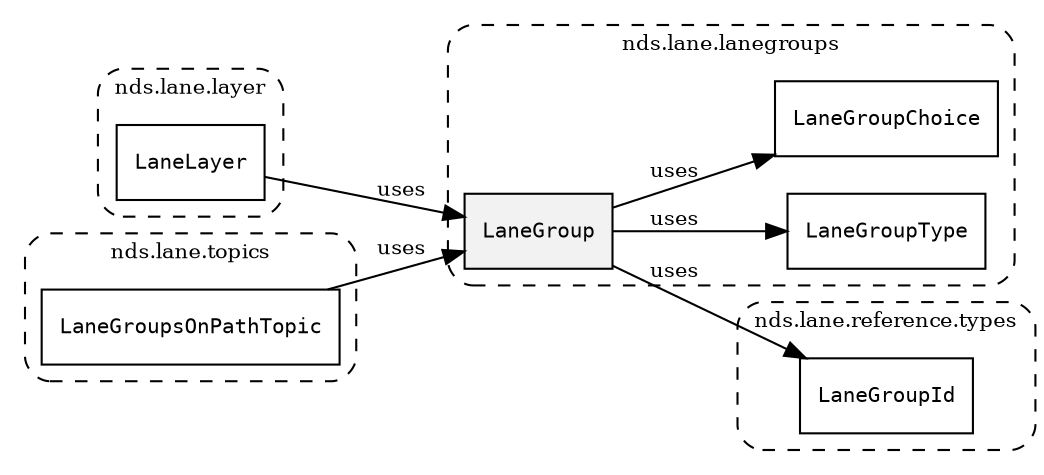 /**
 * This dot file creates symbol collaboration diagram for LaneGroup.
 */
digraph ZSERIO
{
    node [shape=box, fontsize=10];
    rankdir="LR";
    fontsize=10;
    tooltip="LaneGroup collaboration diagram";

    subgraph "cluster_nds.lane.lanegroups"
    {
        style="dashed, rounded";
        label="nds.lane.lanegroups";
        tooltip="Package nds.lane.lanegroups";
        href="../../../content/packages/nds.lane.lanegroups.html#Package-nds-lane-lanegroups";
        target="_parent";

        "LaneGroup" [style="filled", fillcolor="#0000000D", target="_parent", label=<<font face="monospace"><table align="center" border="0" cellspacing="0" cellpadding="0"><tr><td href="../../../content/packages/nds.lane.lanegroups.html#Structure-LaneGroup" title="Structure defined in nds.lane.lanegroups">LaneGroup</td></tr></table></font>>];
        "LaneGroupType" [target="_parent", label=<<font face="monospace"><table align="center" border="0" cellspacing="0" cellpadding="0"><tr><td href="../../../content/packages/nds.lane.lanegroups.html#Enum-LaneGroupType" title="Enum defined in nds.lane.lanegroups">LaneGroupType</td></tr></table></font>>];
        "LaneGroupChoice" [target="_parent", label=<<font face="monospace"><table align="center" border="0" cellspacing="0" cellpadding="0"><tr><td href="../../../content/packages/nds.lane.lanegroups.html#Choice-LaneGroupChoice" title="Choice defined in nds.lane.lanegroups">LaneGroupChoice</td></tr></table></font>>];
    }

    subgraph "cluster_nds.lane.reference.types"
    {
        style="dashed, rounded";
        label="nds.lane.reference.types";
        tooltip="Package nds.lane.reference.types";
        href="../../../content/packages/nds.lane.reference.types.html#Package-nds-lane-reference-types";
        target="_parent";

        "LaneGroupId" [target="_parent", label=<<font face="monospace"><table align="center" border="0" cellspacing="0" cellpadding="0"><tr><td href="../../../content/packages/nds.lane.reference.types.html#Subtype-LaneGroupId" title="Subtype defined in nds.lane.reference.types">LaneGroupId</td></tr></table></font>>];
    }

    subgraph "cluster_nds.lane.layer"
    {
        style="dashed, rounded";
        label="nds.lane.layer";
        tooltip="Package nds.lane.layer";
        href="../../../content/packages/nds.lane.layer.html#Package-nds-lane-layer";
        target="_parent";

        "LaneLayer" [target="_parent", label=<<font face="monospace"><table align="center" border="0" cellspacing="0" cellpadding="0"><tr><td href="../../../content/packages/nds.lane.layer.html#Structure-LaneLayer" title="Structure defined in nds.lane.layer">LaneLayer</td></tr></table></font>>];
    }

    subgraph "cluster_nds.lane.topics"
    {
        style="dashed, rounded";
        label="nds.lane.topics";
        tooltip="Package nds.lane.topics";
        href="../../../content/packages/nds.lane.topics.html#Package-nds-lane-topics";
        target="_parent";

        "LaneGroupsOnPathTopic" [target="_parent", label=<<font face="monospace"><table align="center" border="0" cellspacing="0" cellpadding="0"><tr><td href="../../../content/packages/nds.lane.topics.html#Structure-LaneGroupsOnPathTopic" title="Structure defined in nds.lane.topics">LaneGroupsOnPathTopic</td></tr></table></font>>];
    }

    "LaneGroup" -> "LaneGroupId" [label="uses", fontsize=10];
    "LaneGroup" -> "LaneGroupType" [label="uses", fontsize=10];
    "LaneGroup" -> "LaneGroupChoice" [label="uses", fontsize=10];
    "LaneLayer" -> "LaneGroup" [label="uses", fontsize=10];
    "LaneGroupsOnPathTopic" -> "LaneGroup" [label="uses", fontsize=10];
}

